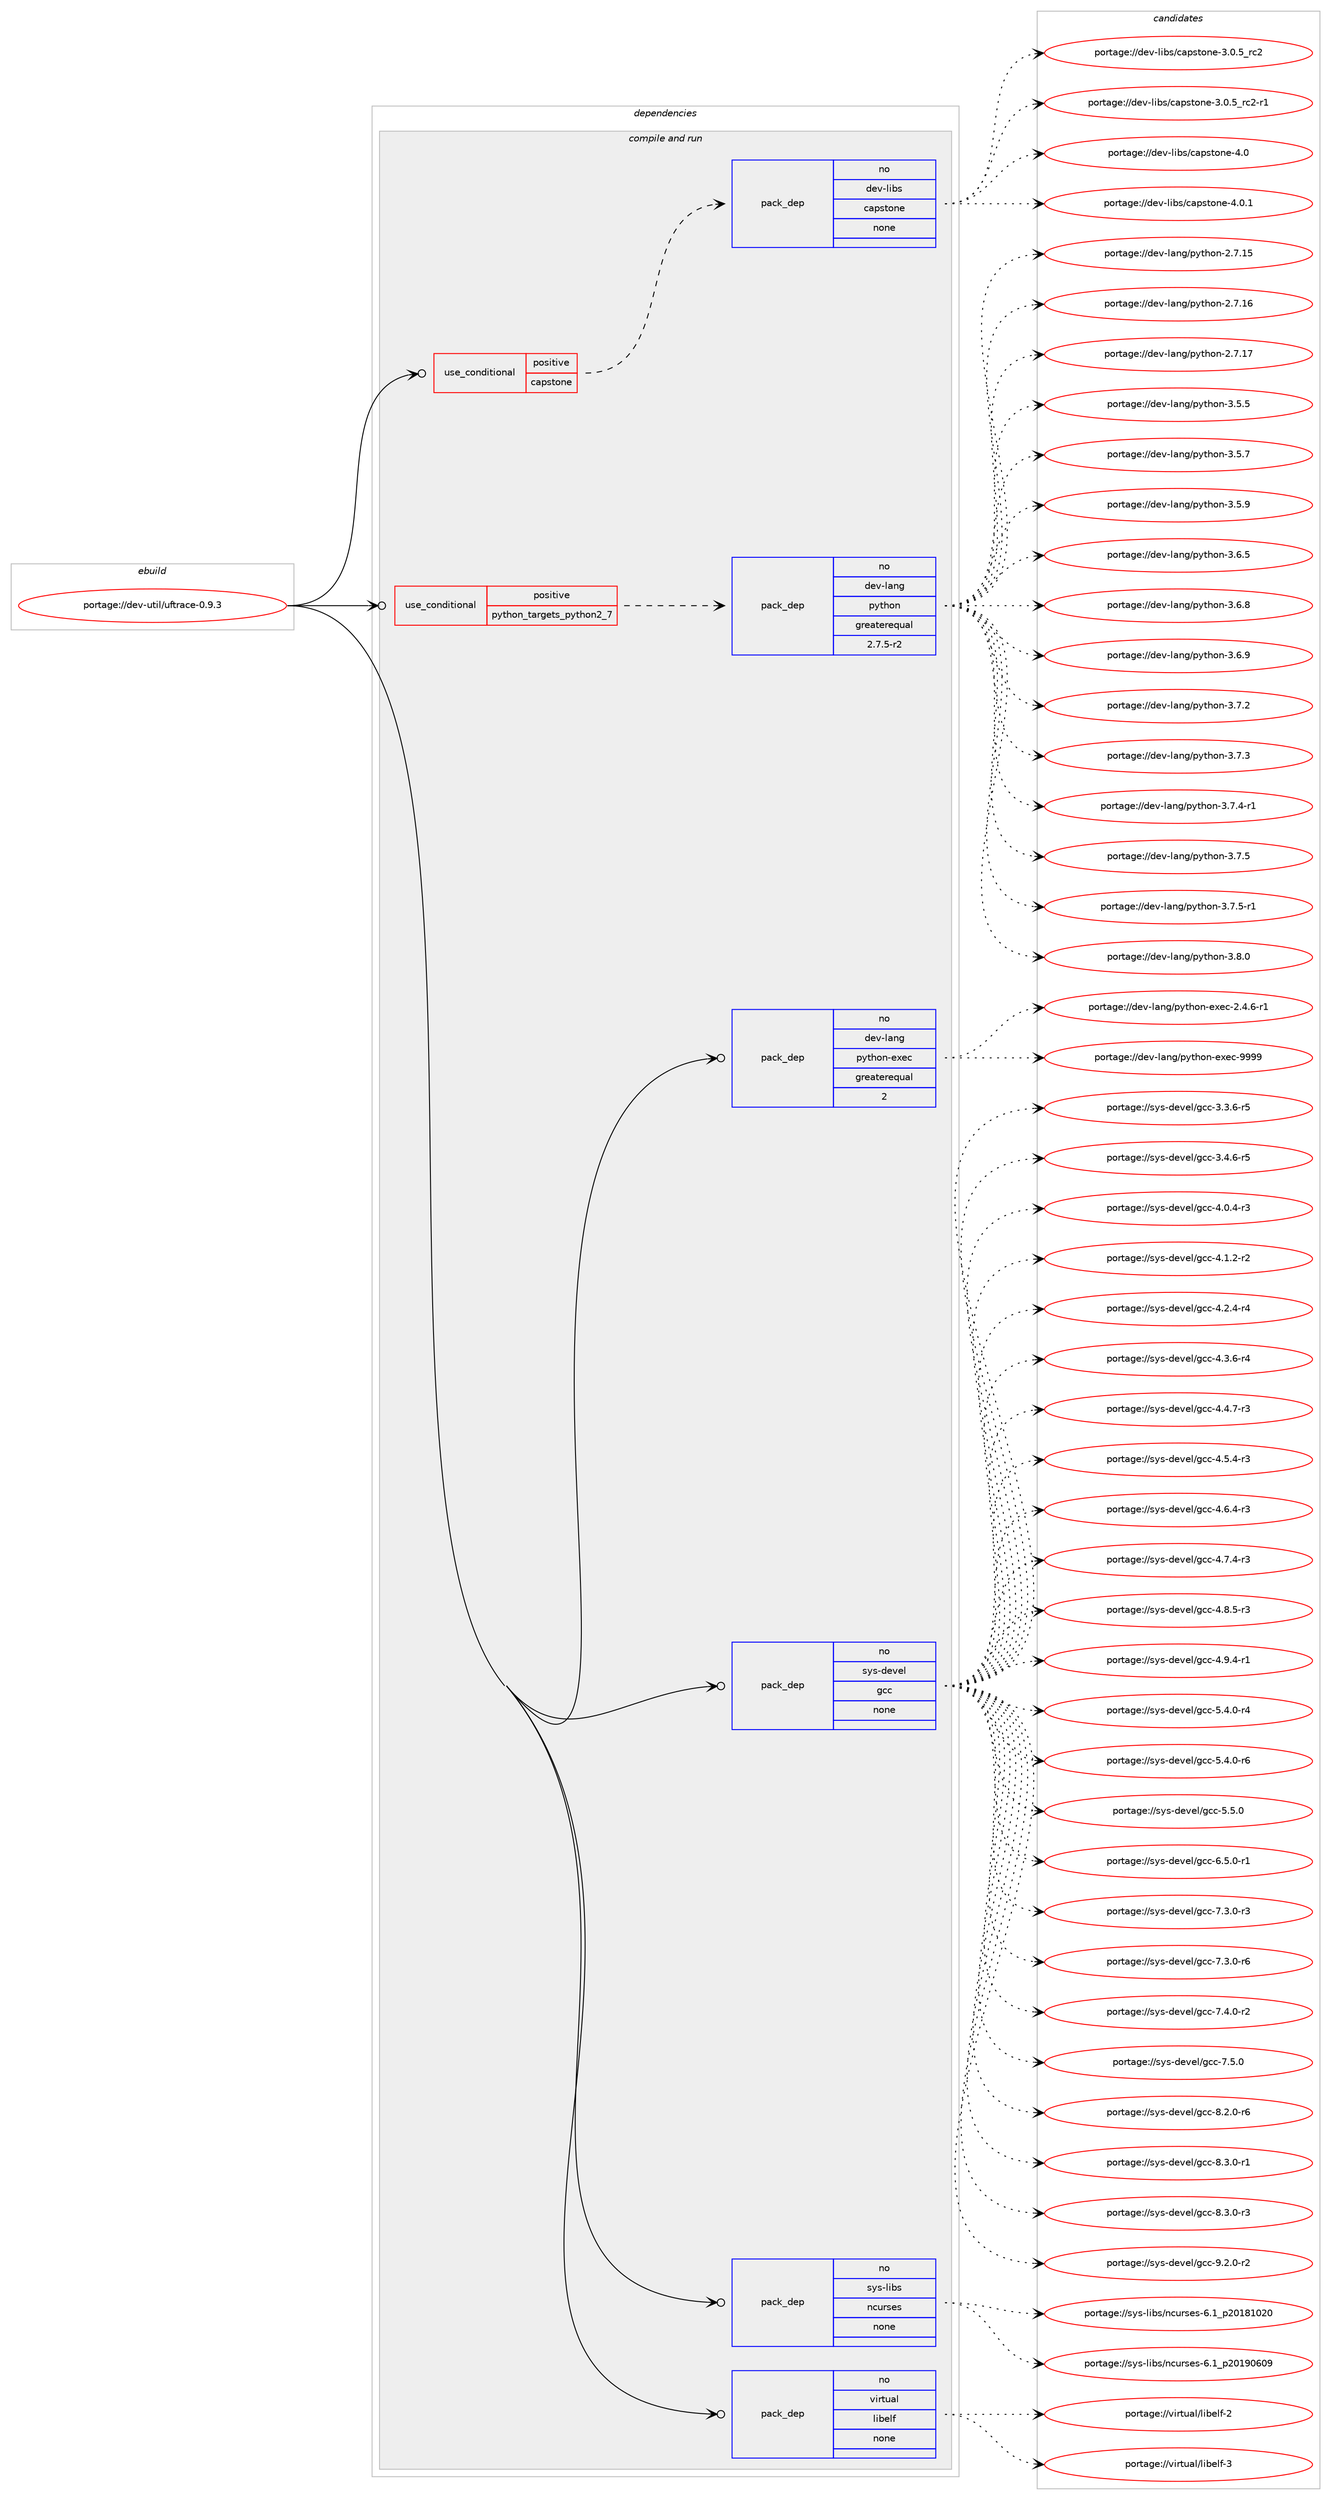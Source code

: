 digraph prolog {

# *************
# Graph options
# *************

newrank=true;
concentrate=true;
compound=true;
graph [rankdir=LR,fontname=Helvetica,fontsize=10,ranksep=1.5];#, ranksep=2.5, nodesep=0.2];
edge  [arrowhead=vee];
node  [fontname=Helvetica,fontsize=10];

# **********
# The ebuild
# **********

subgraph cluster_leftcol {
color=gray;
rank=same;
label=<<i>ebuild</i>>;
id [label="portage://dev-util/uftrace-0.9.3", color=red, width=4, href="../dev-util/uftrace-0.9.3.svg"];
}

# ****************
# The dependencies
# ****************

subgraph cluster_midcol {
color=gray;
label=<<i>dependencies</i>>;
subgraph cluster_compile {
fillcolor="#eeeeee";
style=filled;
label=<<i>compile</i>>;
}
subgraph cluster_compileandrun {
fillcolor="#eeeeee";
style=filled;
label=<<i>compile and run</i>>;
subgraph cond71923 {
dependency265750 [label=<<TABLE BORDER="0" CELLBORDER="1" CELLSPACING="0" CELLPADDING="4"><TR><TD ROWSPAN="3" CELLPADDING="10">use_conditional</TD></TR><TR><TD>positive</TD></TR><TR><TD>capstone</TD></TR></TABLE>>, shape=none, color=red];
subgraph pack190115 {
dependency265751 [label=<<TABLE BORDER="0" CELLBORDER="1" CELLSPACING="0" CELLPADDING="4" WIDTH="220"><TR><TD ROWSPAN="6" CELLPADDING="30">pack_dep</TD></TR><TR><TD WIDTH="110">no</TD></TR><TR><TD>dev-libs</TD></TR><TR><TD>capstone</TD></TR><TR><TD>none</TD></TR><TR><TD></TD></TR></TABLE>>, shape=none, color=blue];
}
dependency265750:e -> dependency265751:w [weight=20,style="dashed",arrowhead="vee"];
}
id:e -> dependency265750:w [weight=20,style="solid",arrowhead="odotvee"];
subgraph cond71924 {
dependency265752 [label=<<TABLE BORDER="0" CELLBORDER="1" CELLSPACING="0" CELLPADDING="4"><TR><TD ROWSPAN="3" CELLPADDING="10">use_conditional</TD></TR><TR><TD>positive</TD></TR><TR><TD>python_targets_python2_7</TD></TR></TABLE>>, shape=none, color=red];
subgraph pack190116 {
dependency265753 [label=<<TABLE BORDER="0" CELLBORDER="1" CELLSPACING="0" CELLPADDING="4" WIDTH="220"><TR><TD ROWSPAN="6" CELLPADDING="30">pack_dep</TD></TR><TR><TD WIDTH="110">no</TD></TR><TR><TD>dev-lang</TD></TR><TR><TD>python</TD></TR><TR><TD>greaterequal</TD></TR><TR><TD>2.7.5-r2</TD></TR></TABLE>>, shape=none, color=blue];
}
dependency265752:e -> dependency265753:w [weight=20,style="dashed",arrowhead="vee"];
}
id:e -> dependency265752:w [weight=20,style="solid",arrowhead="odotvee"];
subgraph pack190117 {
dependency265754 [label=<<TABLE BORDER="0" CELLBORDER="1" CELLSPACING="0" CELLPADDING="4" WIDTH="220"><TR><TD ROWSPAN="6" CELLPADDING="30">pack_dep</TD></TR><TR><TD WIDTH="110">no</TD></TR><TR><TD>dev-lang</TD></TR><TR><TD>python-exec</TD></TR><TR><TD>greaterequal</TD></TR><TR><TD>2</TD></TR></TABLE>>, shape=none, color=blue];
}
id:e -> dependency265754:w [weight=20,style="solid",arrowhead="odotvee"];
subgraph pack190118 {
dependency265755 [label=<<TABLE BORDER="0" CELLBORDER="1" CELLSPACING="0" CELLPADDING="4" WIDTH="220"><TR><TD ROWSPAN="6" CELLPADDING="30">pack_dep</TD></TR><TR><TD WIDTH="110">no</TD></TR><TR><TD>sys-devel</TD></TR><TR><TD>gcc</TD></TR><TR><TD>none</TD></TR><TR><TD></TD></TR></TABLE>>, shape=none, color=blue];
}
id:e -> dependency265755:w [weight=20,style="solid",arrowhead="odotvee"];
subgraph pack190119 {
dependency265756 [label=<<TABLE BORDER="0" CELLBORDER="1" CELLSPACING="0" CELLPADDING="4" WIDTH="220"><TR><TD ROWSPAN="6" CELLPADDING="30">pack_dep</TD></TR><TR><TD WIDTH="110">no</TD></TR><TR><TD>sys-libs</TD></TR><TR><TD>ncurses</TD></TR><TR><TD>none</TD></TR><TR><TD></TD></TR></TABLE>>, shape=none, color=blue];
}
id:e -> dependency265756:w [weight=20,style="solid",arrowhead="odotvee"];
subgraph pack190120 {
dependency265757 [label=<<TABLE BORDER="0" CELLBORDER="1" CELLSPACING="0" CELLPADDING="4" WIDTH="220"><TR><TD ROWSPAN="6" CELLPADDING="30">pack_dep</TD></TR><TR><TD WIDTH="110">no</TD></TR><TR><TD>virtual</TD></TR><TR><TD>libelf</TD></TR><TR><TD>none</TD></TR><TR><TD></TD></TR></TABLE>>, shape=none, color=blue];
}
id:e -> dependency265757:w [weight=20,style="solid",arrowhead="odotvee"];
}
subgraph cluster_run {
fillcolor="#eeeeee";
style=filled;
label=<<i>run</i>>;
}
}

# **************
# The candidates
# **************

subgraph cluster_choices {
rank=same;
color=gray;
label=<<i>candidates</i>>;

subgraph choice190115 {
color=black;
nodesep=1;
choiceportage1001011184510810598115479997112115116111110101455146484653951149950 [label="portage://dev-libs/capstone-3.0.5_rc2", color=red, width=4,href="../dev-libs/capstone-3.0.5_rc2.svg"];
choiceportage10010111845108105981154799971121151161111101014551464846539511499504511449 [label="portage://dev-libs/capstone-3.0.5_rc2-r1", color=red, width=4,href="../dev-libs/capstone-3.0.5_rc2-r1.svg"];
choiceportage100101118451081059811547999711211511611111010145524648 [label="portage://dev-libs/capstone-4.0", color=red, width=4,href="../dev-libs/capstone-4.0.svg"];
choiceportage1001011184510810598115479997112115116111110101455246484649 [label="portage://dev-libs/capstone-4.0.1", color=red, width=4,href="../dev-libs/capstone-4.0.1.svg"];
dependency265751:e -> choiceportage1001011184510810598115479997112115116111110101455146484653951149950:w [style=dotted,weight="100"];
dependency265751:e -> choiceportage10010111845108105981154799971121151161111101014551464846539511499504511449:w [style=dotted,weight="100"];
dependency265751:e -> choiceportage100101118451081059811547999711211511611111010145524648:w [style=dotted,weight="100"];
dependency265751:e -> choiceportage1001011184510810598115479997112115116111110101455246484649:w [style=dotted,weight="100"];
}
subgraph choice190116 {
color=black;
nodesep=1;
choiceportage10010111845108971101034711212111610411111045504655464953 [label="portage://dev-lang/python-2.7.15", color=red, width=4,href="../dev-lang/python-2.7.15.svg"];
choiceportage10010111845108971101034711212111610411111045504655464954 [label="portage://dev-lang/python-2.7.16", color=red, width=4,href="../dev-lang/python-2.7.16.svg"];
choiceportage10010111845108971101034711212111610411111045504655464955 [label="portage://dev-lang/python-2.7.17", color=red, width=4,href="../dev-lang/python-2.7.17.svg"];
choiceportage100101118451089711010347112121116104111110455146534653 [label="portage://dev-lang/python-3.5.5", color=red, width=4,href="../dev-lang/python-3.5.5.svg"];
choiceportage100101118451089711010347112121116104111110455146534655 [label="portage://dev-lang/python-3.5.7", color=red, width=4,href="../dev-lang/python-3.5.7.svg"];
choiceportage100101118451089711010347112121116104111110455146534657 [label="portage://dev-lang/python-3.5.9", color=red, width=4,href="../dev-lang/python-3.5.9.svg"];
choiceportage100101118451089711010347112121116104111110455146544653 [label="portage://dev-lang/python-3.6.5", color=red, width=4,href="../dev-lang/python-3.6.5.svg"];
choiceportage100101118451089711010347112121116104111110455146544656 [label="portage://dev-lang/python-3.6.8", color=red, width=4,href="../dev-lang/python-3.6.8.svg"];
choiceportage100101118451089711010347112121116104111110455146544657 [label="portage://dev-lang/python-3.6.9", color=red, width=4,href="../dev-lang/python-3.6.9.svg"];
choiceportage100101118451089711010347112121116104111110455146554650 [label="portage://dev-lang/python-3.7.2", color=red, width=4,href="../dev-lang/python-3.7.2.svg"];
choiceportage100101118451089711010347112121116104111110455146554651 [label="portage://dev-lang/python-3.7.3", color=red, width=4,href="../dev-lang/python-3.7.3.svg"];
choiceportage1001011184510897110103471121211161041111104551465546524511449 [label="portage://dev-lang/python-3.7.4-r1", color=red, width=4,href="../dev-lang/python-3.7.4-r1.svg"];
choiceportage100101118451089711010347112121116104111110455146554653 [label="portage://dev-lang/python-3.7.5", color=red, width=4,href="../dev-lang/python-3.7.5.svg"];
choiceportage1001011184510897110103471121211161041111104551465546534511449 [label="portage://dev-lang/python-3.7.5-r1", color=red, width=4,href="../dev-lang/python-3.7.5-r1.svg"];
choiceportage100101118451089711010347112121116104111110455146564648 [label="portage://dev-lang/python-3.8.0", color=red, width=4,href="../dev-lang/python-3.8.0.svg"];
dependency265753:e -> choiceportage10010111845108971101034711212111610411111045504655464953:w [style=dotted,weight="100"];
dependency265753:e -> choiceportage10010111845108971101034711212111610411111045504655464954:w [style=dotted,weight="100"];
dependency265753:e -> choiceportage10010111845108971101034711212111610411111045504655464955:w [style=dotted,weight="100"];
dependency265753:e -> choiceportage100101118451089711010347112121116104111110455146534653:w [style=dotted,weight="100"];
dependency265753:e -> choiceportage100101118451089711010347112121116104111110455146534655:w [style=dotted,weight="100"];
dependency265753:e -> choiceportage100101118451089711010347112121116104111110455146534657:w [style=dotted,weight="100"];
dependency265753:e -> choiceportage100101118451089711010347112121116104111110455146544653:w [style=dotted,weight="100"];
dependency265753:e -> choiceportage100101118451089711010347112121116104111110455146544656:w [style=dotted,weight="100"];
dependency265753:e -> choiceportage100101118451089711010347112121116104111110455146544657:w [style=dotted,weight="100"];
dependency265753:e -> choiceportage100101118451089711010347112121116104111110455146554650:w [style=dotted,weight="100"];
dependency265753:e -> choiceportage100101118451089711010347112121116104111110455146554651:w [style=dotted,weight="100"];
dependency265753:e -> choiceportage1001011184510897110103471121211161041111104551465546524511449:w [style=dotted,weight="100"];
dependency265753:e -> choiceportage100101118451089711010347112121116104111110455146554653:w [style=dotted,weight="100"];
dependency265753:e -> choiceportage1001011184510897110103471121211161041111104551465546534511449:w [style=dotted,weight="100"];
dependency265753:e -> choiceportage100101118451089711010347112121116104111110455146564648:w [style=dotted,weight="100"];
}
subgraph choice190117 {
color=black;
nodesep=1;
choiceportage10010111845108971101034711212111610411111045101120101994550465246544511449 [label="portage://dev-lang/python-exec-2.4.6-r1", color=red, width=4,href="../dev-lang/python-exec-2.4.6-r1.svg"];
choiceportage10010111845108971101034711212111610411111045101120101994557575757 [label="portage://dev-lang/python-exec-9999", color=red, width=4,href="../dev-lang/python-exec-9999.svg"];
dependency265754:e -> choiceportage10010111845108971101034711212111610411111045101120101994550465246544511449:w [style=dotted,weight="100"];
dependency265754:e -> choiceportage10010111845108971101034711212111610411111045101120101994557575757:w [style=dotted,weight="100"];
}
subgraph choice190118 {
color=black;
nodesep=1;
choiceportage115121115451001011181011084710399994551465146544511453 [label="portage://sys-devel/gcc-3.3.6-r5", color=red, width=4,href="../sys-devel/gcc-3.3.6-r5.svg"];
choiceportage115121115451001011181011084710399994551465246544511453 [label="portage://sys-devel/gcc-3.4.6-r5", color=red, width=4,href="../sys-devel/gcc-3.4.6-r5.svg"];
choiceportage115121115451001011181011084710399994552464846524511451 [label="portage://sys-devel/gcc-4.0.4-r3", color=red, width=4,href="../sys-devel/gcc-4.0.4-r3.svg"];
choiceportage115121115451001011181011084710399994552464946504511450 [label="portage://sys-devel/gcc-4.1.2-r2", color=red, width=4,href="../sys-devel/gcc-4.1.2-r2.svg"];
choiceportage115121115451001011181011084710399994552465046524511452 [label="portage://sys-devel/gcc-4.2.4-r4", color=red, width=4,href="../sys-devel/gcc-4.2.4-r4.svg"];
choiceportage115121115451001011181011084710399994552465146544511452 [label="portage://sys-devel/gcc-4.3.6-r4", color=red, width=4,href="../sys-devel/gcc-4.3.6-r4.svg"];
choiceportage115121115451001011181011084710399994552465246554511451 [label="portage://sys-devel/gcc-4.4.7-r3", color=red, width=4,href="../sys-devel/gcc-4.4.7-r3.svg"];
choiceportage115121115451001011181011084710399994552465346524511451 [label="portage://sys-devel/gcc-4.5.4-r3", color=red, width=4,href="../sys-devel/gcc-4.5.4-r3.svg"];
choiceportage115121115451001011181011084710399994552465446524511451 [label="portage://sys-devel/gcc-4.6.4-r3", color=red, width=4,href="../sys-devel/gcc-4.6.4-r3.svg"];
choiceportage115121115451001011181011084710399994552465546524511451 [label="portage://sys-devel/gcc-4.7.4-r3", color=red, width=4,href="../sys-devel/gcc-4.7.4-r3.svg"];
choiceportage115121115451001011181011084710399994552465646534511451 [label="portage://sys-devel/gcc-4.8.5-r3", color=red, width=4,href="../sys-devel/gcc-4.8.5-r3.svg"];
choiceportage115121115451001011181011084710399994552465746524511449 [label="portage://sys-devel/gcc-4.9.4-r1", color=red, width=4,href="../sys-devel/gcc-4.9.4-r1.svg"];
choiceportage115121115451001011181011084710399994553465246484511452 [label="portage://sys-devel/gcc-5.4.0-r4", color=red, width=4,href="../sys-devel/gcc-5.4.0-r4.svg"];
choiceportage115121115451001011181011084710399994553465246484511454 [label="portage://sys-devel/gcc-5.4.0-r6", color=red, width=4,href="../sys-devel/gcc-5.4.0-r6.svg"];
choiceportage11512111545100101118101108471039999455346534648 [label="portage://sys-devel/gcc-5.5.0", color=red, width=4,href="../sys-devel/gcc-5.5.0.svg"];
choiceportage115121115451001011181011084710399994554465346484511449 [label="portage://sys-devel/gcc-6.5.0-r1", color=red, width=4,href="../sys-devel/gcc-6.5.0-r1.svg"];
choiceportage115121115451001011181011084710399994555465146484511451 [label="portage://sys-devel/gcc-7.3.0-r3", color=red, width=4,href="../sys-devel/gcc-7.3.0-r3.svg"];
choiceportage115121115451001011181011084710399994555465146484511454 [label="portage://sys-devel/gcc-7.3.0-r6", color=red, width=4,href="../sys-devel/gcc-7.3.0-r6.svg"];
choiceportage115121115451001011181011084710399994555465246484511450 [label="portage://sys-devel/gcc-7.4.0-r2", color=red, width=4,href="../sys-devel/gcc-7.4.0-r2.svg"];
choiceportage11512111545100101118101108471039999455546534648 [label="portage://sys-devel/gcc-7.5.0", color=red, width=4,href="../sys-devel/gcc-7.5.0.svg"];
choiceportage115121115451001011181011084710399994556465046484511454 [label="portage://sys-devel/gcc-8.2.0-r6", color=red, width=4,href="../sys-devel/gcc-8.2.0-r6.svg"];
choiceportage115121115451001011181011084710399994556465146484511449 [label="portage://sys-devel/gcc-8.3.0-r1", color=red, width=4,href="../sys-devel/gcc-8.3.0-r1.svg"];
choiceportage115121115451001011181011084710399994556465146484511451 [label="portage://sys-devel/gcc-8.3.0-r3", color=red, width=4,href="../sys-devel/gcc-8.3.0-r3.svg"];
choiceportage115121115451001011181011084710399994557465046484511450 [label="portage://sys-devel/gcc-9.2.0-r2", color=red, width=4,href="../sys-devel/gcc-9.2.0-r2.svg"];
dependency265755:e -> choiceportage115121115451001011181011084710399994551465146544511453:w [style=dotted,weight="100"];
dependency265755:e -> choiceportage115121115451001011181011084710399994551465246544511453:w [style=dotted,weight="100"];
dependency265755:e -> choiceportage115121115451001011181011084710399994552464846524511451:w [style=dotted,weight="100"];
dependency265755:e -> choiceportage115121115451001011181011084710399994552464946504511450:w [style=dotted,weight="100"];
dependency265755:e -> choiceportage115121115451001011181011084710399994552465046524511452:w [style=dotted,weight="100"];
dependency265755:e -> choiceportage115121115451001011181011084710399994552465146544511452:w [style=dotted,weight="100"];
dependency265755:e -> choiceportage115121115451001011181011084710399994552465246554511451:w [style=dotted,weight="100"];
dependency265755:e -> choiceportage115121115451001011181011084710399994552465346524511451:w [style=dotted,weight="100"];
dependency265755:e -> choiceportage115121115451001011181011084710399994552465446524511451:w [style=dotted,weight="100"];
dependency265755:e -> choiceportage115121115451001011181011084710399994552465546524511451:w [style=dotted,weight="100"];
dependency265755:e -> choiceportage115121115451001011181011084710399994552465646534511451:w [style=dotted,weight="100"];
dependency265755:e -> choiceportage115121115451001011181011084710399994552465746524511449:w [style=dotted,weight="100"];
dependency265755:e -> choiceportage115121115451001011181011084710399994553465246484511452:w [style=dotted,weight="100"];
dependency265755:e -> choiceportage115121115451001011181011084710399994553465246484511454:w [style=dotted,weight="100"];
dependency265755:e -> choiceportage11512111545100101118101108471039999455346534648:w [style=dotted,weight="100"];
dependency265755:e -> choiceportage115121115451001011181011084710399994554465346484511449:w [style=dotted,weight="100"];
dependency265755:e -> choiceportage115121115451001011181011084710399994555465146484511451:w [style=dotted,weight="100"];
dependency265755:e -> choiceportage115121115451001011181011084710399994555465146484511454:w [style=dotted,weight="100"];
dependency265755:e -> choiceportage115121115451001011181011084710399994555465246484511450:w [style=dotted,weight="100"];
dependency265755:e -> choiceportage11512111545100101118101108471039999455546534648:w [style=dotted,weight="100"];
dependency265755:e -> choiceportage115121115451001011181011084710399994556465046484511454:w [style=dotted,weight="100"];
dependency265755:e -> choiceportage115121115451001011181011084710399994556465146484511449:w [style=dotted,weight="100"];
dependency265755:e -> choiceportage115121115451001011181011084710399994556465146484511451:w [style=dotted,weight="100"];
dependency265755:e -> choiceportage115121115451001011181011084710399994557465046484511450:w [style=dotted,weight="100"];
}
subgraph choice190119 {
color=black;
nodesep=1;
choiceportage1151211154510810598115471109911711411510111545544649951125048495649485048 [label="portage://sys-libs/ncurses-6.1_p20181020", color=red, width=4,href="../sys-libs/ncurses-6.1_p20181020.svg"];
choiceportage1151211154510810598115471109911711411510111545544649951125048495748544857 [label="portage://sys-libs/ncurses-6.1_p20190609", color=red, width=4,href="../sys-libs/ncurses-6.1_p20190609.svg"];
dependency265756:e -> choiceportage1151211154510810598115471109911711411510111545544649951125048495649485048:w [style=dotted,weight="100"];
dependency265756:e -> choiceportage1151211154510810598115471109911711411510111545544649951125048495748544857:w [style=dotted,weight="100"];
}
subgraph choice190120 {
color=black;
nodesep=1;
choiceportage1181051141161179710847108105981011081024550 [label="portage://virtual/libelf-2", color=red, width=4,href="../virtual/libelf-2.svg"];
choiceportage1181051141161179710847108105981011081024551 [label="portage://virtual/libelf-3", color=red, width=4,href="../virtual/libelf-3.svg"];
dependency265757:e -> choiceportage1181051141161179710847108105981011081024550:w [style=dotted,weight="100"];
dependency265757:e -> choiceportage1181051141161179710847108105981011081024551:w [style=dotted,weight="100"];
}
}

}
